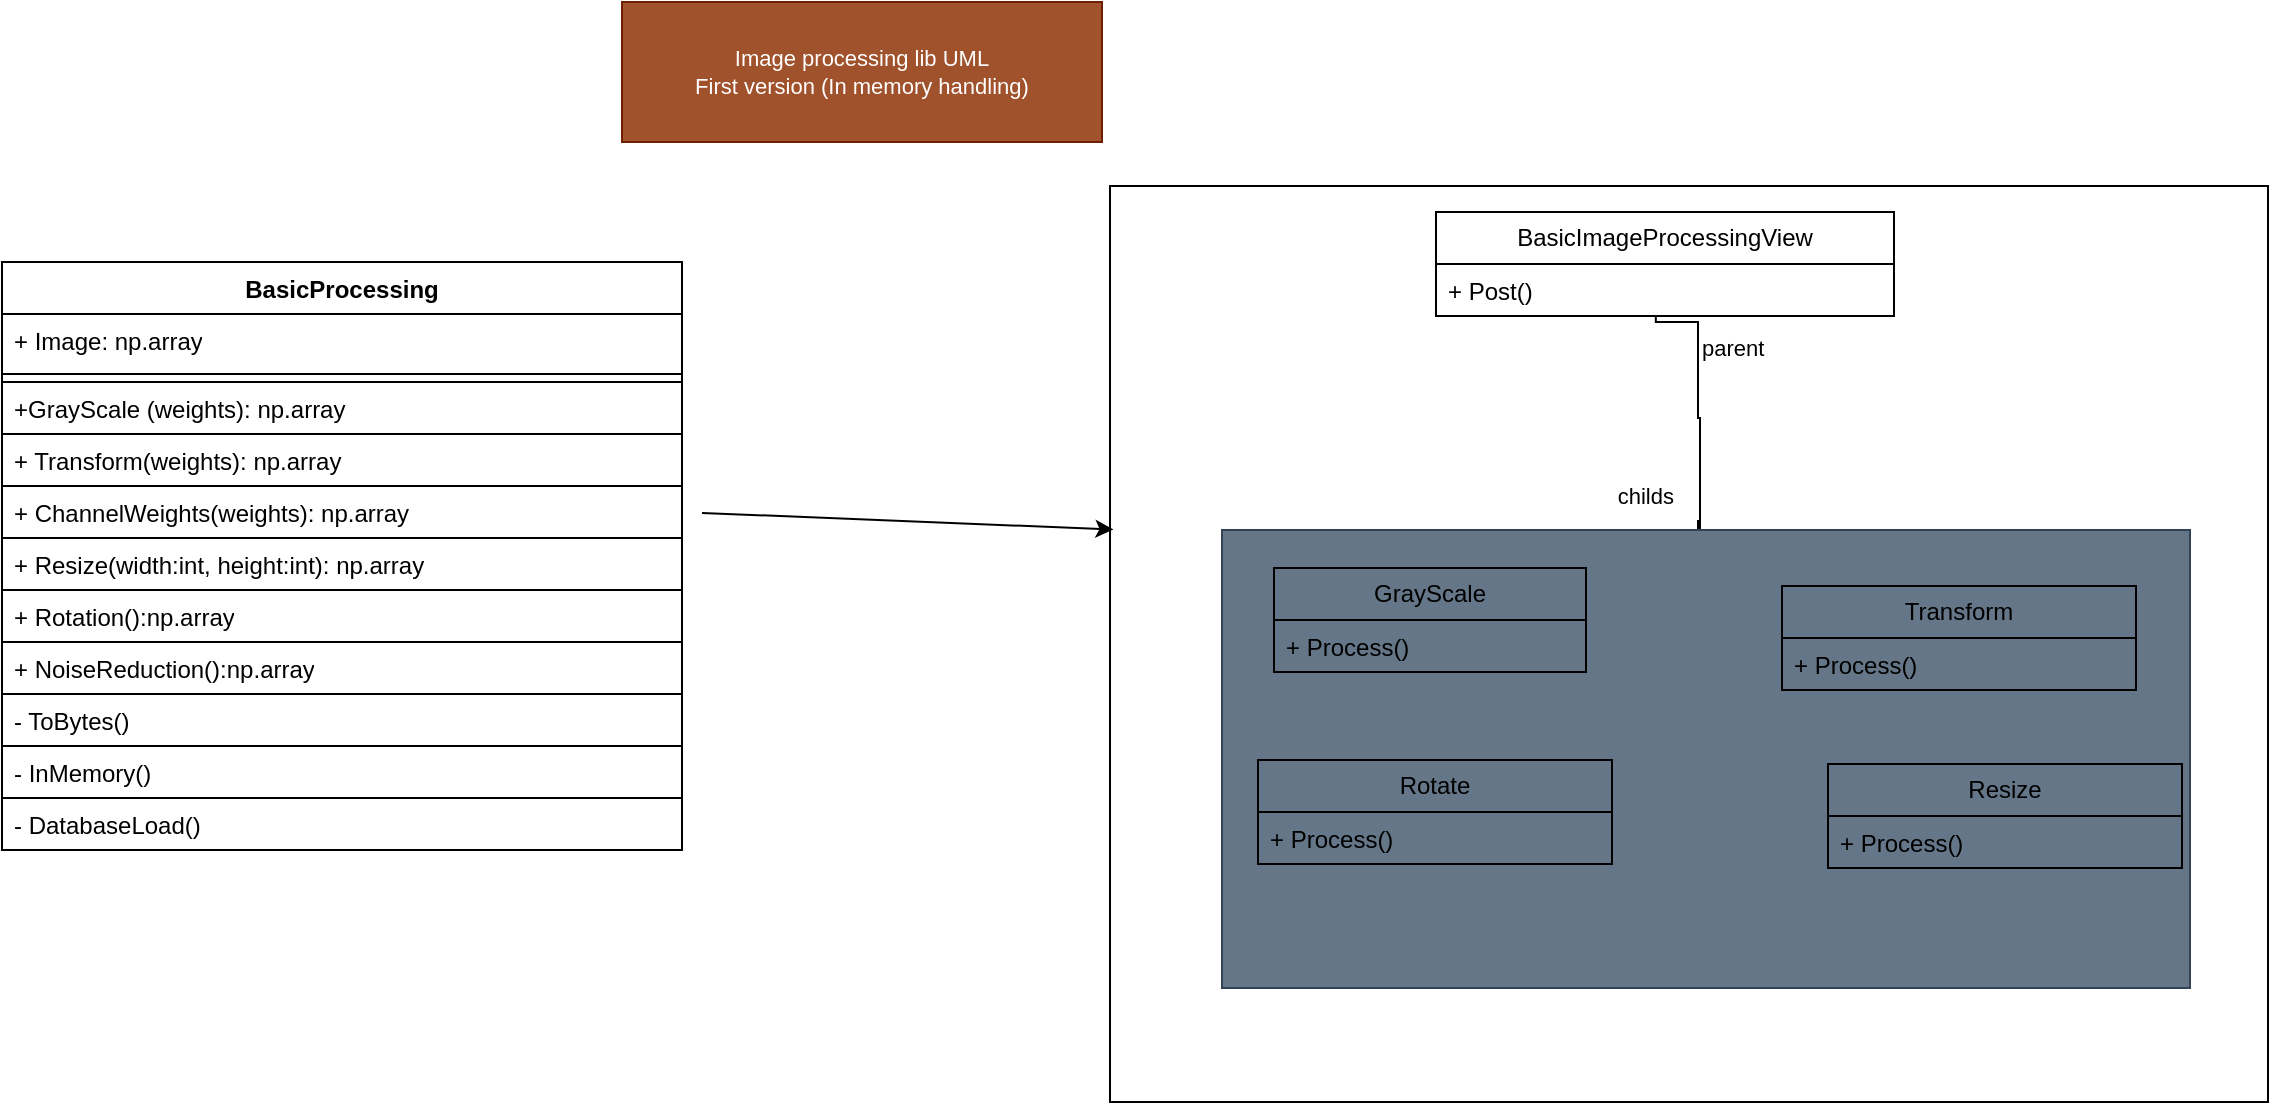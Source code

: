 <mxfile version="24.4.0" type="device">
  <diagram name="Página-1" id="WQyBck6JG1I462_eibv3">
    <mxGraphModel dx="1038" dy="455" grid="0" gridSize="10" guides="0" tooltips="1" connect="0" arrows="0" fold="1" page="0" pageScale="1" pageWidth="827" pageHeight="1169" math="0" shadow="0">
      <root>
        <mxCell id="0" />
        <mxCell id="1" parent="0" />
        <mxCell id="mmdrnXNL5yXvC1cwIayA-48" value="" style="rounded=0;whiteSpace=wrap;html=1;movable=0;resizable=0;rotatable=0;deletable=0;editable=0;locked=1;connectable=0;" vertex="1" parent="1">
          <mxGeometry x="324" y="112" width="579" height="458" as="geometry" />
        </mxCell>
        <mxCell id="mmdrnXNL5yXvC1cwIayA-1" value="&lt;span style=&quot;font-size: 11px;&quot;&gt;Image processing lib UML&lt;/span&gt;&lt;div style=&quot;font-size: 11px;&quot;&gt;&lt;span style=&quot;font-size: 11px;&quot;&gt;First version (In memory handling)&lt;/span&gt;&lt;/div&gt;" style="text;html=1;align=center;verticalAlign=middle;whiteSpace=wrap;rounded=0;fillColor=#a0522d;fontColor=#ffffff;strokeColor=#6D1F00;fontSize=11;" vertex="1" parent="1">
          <mxGeometry x="80" y="20" width="240" height="70" as="geometry" />
        </mxCell>
        <mxCell id="mmdrnXNL5yXvC1cwIayA-25" value="BasicProcessing" style="swimlane;fontStyle=1;align=center;verticalAlign=top;childLayout=stackLayout;horizontal=1;startSize=26;horizontalStack=0;resizeParent=1;resizeParentMax=0;resizeLast=0;collapsible=1;marginBottom=0;whiteSpace=wrap;html=1;" vertex="1" parent="1">
          <mxGeometry x="-230" y="150" width="340" height="294" as="geometry" />
        </mxCell>
        <mxCell id="mmdrnXNL5yXvC1cwIayA-26" value="+ Image: np.array" style="text;strokeColor=none;fillColor=none;align=left;verticalAlign=top;spacingLeft=4;spacingRight=4;overflow=hidden;rotatable=0;points=[[0,0.5],[1,0.5]];portConstraint=eastwest;whiteSpace=wrap;html=1;" vertex="1" parent="mmdrnXNL5yXvC1cwIayA-25">
          <mxGeometry y="26" width="340" height="26" as="geometry" />
        </mxCell>
        <mxCell id="mmdrnXNL5yXvC1cwIayA-27" value="" style="line;strokeWidth=1;fillColor=none;align=left;verticalAlign=middle;spacingTop=-1;spacingLeft=3;spacingRight=3;rotatable=0;labelPosition=right;points=[];portConstraint=eastwest;strokeColor=inherit;" vertex="1" parent="mmdrnXNL5yXvC1cwIayA-25">
          <mxGeometry y="52" width="340" height="8" as="geometry" />
        </mxCell>
        <mxCell id="mmdrnXNL5yXvC1cwIayA-28" value="+GrayScale (weights): np.array" style="text;strokeColor=default;fillColor=none;align=left;verticalAlign=top;spacingLeft=4;spacingRight=4;overflow=hidden;rotatable=0;points=[[0,0.5],[1,0.5]];portConstraint=eastwest;whiteSpace=wrap;html=1;" vertex="1" parent="mmdrnXNL5yXvC1cwIayA-25">
          <mxGeometry y="60" width="340" height="26" as="geometry" />
        </mxCell>
        <mxCell id="mmdrnXNL5yXvC1cwIayA-33" value="+ Transform(weights): np.array" style="text;strokeColor=default;fillColor=none;align=left;verticalAlign=top;spacingLeft=4;spacingRight=4;overflow=hidden;rotatable=0;points=[[0,0.5],[1,0.5]];portConstraint=eastwest;whiteSpace=wrap;html=1;" vertex="1" parent="mmdrnXNL5yXvC1cwIayA-25">
          <mxGeometry y="86" width="340" height="26" as="geometry" />
        </mxCell>
        <mxCell id="mmdrnXNL5yXvC1cwIayA-32" value="+ ChannelWeights(weights): np.array" style="text;strokeColor=default;fillColor=none;align=left;verticalAlign=top;spacingLeft=4;spacingRight=4;overflow=hidden;rotatable=0;points=[[0,0.5],[1,0.5]];portConstraint=eastwest;whiteSpace=wrap;html=1;" vertex="1" parent="mmdrnXNL5yXvC1cwIayA-25">
          <mxGeometry y="112" width="340" height="26" as="geometry" />
        </mxCell>
        <mxCell id="mmdrnXNL5yXvC1cwIayA-29" value="+ Resize(width:int, height:int): np.array" style="text;strokeColor=default;fillColor=none;align=left;verticalAlign=top;spacingLeft=4;spacingRight=4;overflow=hidden;rotatable=0;points=[[0,0.5],[1,0.5]];portConstraint=eastwest;whiteSpace=wrap;html=1;" vertex="1" parent="mmdrnXNL5yXvC1cwIayA-25">
          <mxGeometry y="138" width="340" height="26" as="geometry" />
        </mxCell>
        <mxCell id="mmdrnXNL5yXvC1cwIayA-31" value="+ Rotation():np.array" style="text;strokeColor=default;fillColor=none;align=left;verticalAlign=top;spacingLeft=4;spacingRight=4;overflow=hidden;rotatable=0;points=[[0,0.5],[1,0.5]];portConstraint=eastwest;whiteSpace=wrap;html=1;" vertex="1" parent="mmdrnXNL5yXvC1cwIayA-25">
          <mxGeometry y="164" width="340" height="26" as="geometry" />
        </mxCell>
        <mxCell id="mmdrnXNL5yXvC1cwIayA-30" value="+ NoiseReduction():np.array" style="text;strokeColor=default;fillColor=none;align=left;verticalAlign=top;spacingLeft=4;spacingRight=4;overflow=hidden;rotatable=0;points=[[0,0.5],[1,0.5]];portConstraint=eastwest;whiteSpace=wrap;html=1;" vertex="1" parent="mmdrnXNL5yXvC1cwIayA-25">
          <mxGeometry y="190" width="340" height="26" as="geometry" />
        </mxCell>
        <mxCell id="mmdrnXNL5yXvC1cwIayA-35" value="- ToBytes()" style="text;strokeColor=default;fillColor=none;align=left;verticalAlign=top;spacingLeft=4;spacingRight=4;overflow=hidden;rotatable=0;points=[[0,0.5],[1,0.5]];portConstraint=eastwest;whiteSpace=wrap;html=1;" vertex="1" parent="mmdrnXNL5yXvC1cwIayA-25">
          <mxGeometry y="216" width="340" height="26" as="geometry" />
        </mxCell>
        <mxCell id="mmdrnXNL5yXvC1cwIayA-36" value="- InMemory()" style="text;strokeColor=default;fillColor=none;align=left;verticalAlign=top;spacingLeft=4;spacingRight=4;overflow=hidden;rotatable=0;points=[[0,0.5],[1,0.5]];portConstraint=eastwest;whiteSpace=wrap;html=1;" vertex="1" parent="mmdrnXNL5yXvC1cwIayA-25">
          <mxGeometry y="242" width="340" height="26" as="geometry" />
        </mxCell>
        <mxCell id="mmdrnXNL5yXvC1cwIayA-37" value="- DatabaseLoad()" style="text;strokeColor=default;fillColor=none;align=left;verticalAlign=top;spacingLeft=4;spacingRight=4;overflow=hidden;rotatable=0;points=[[0,0.5],[1,0.5]];portConstraint=eastwest;whiteSpace=wrap;html=1;" vertex="1" parent="mmdrnXNL5yXvC1cwIayA-25">
          <mxGeometry y="268" width="340" height="26" as="geometry" />
        </mxCell>
        <mxCell id="mmdrnXNL5yXvC1cwIayA-39" value="" style="endArrow=classic;html=1;rounded=0;entryX=0.003;entryY=0.375;entryDx=0;entryDy=0;entryPerimeter=0;" edge="1" parent="1" target="mmdrnXNL5yXvC1cwIayA-48">
          <mxGeometry width="50" height="50" relative="1" as="geometry">
            <mxPoint x="120" y="275.44" as="sourcePoint" />
            <mxPoint x="350" y="275.44" as="targetPoint" />
          </mxGeometry>
        </mxCell>
        <mxCell id="mmdrnXNL5yXvC1cwIayA-40" value="BasicImageProcessingView" style="swimlane;fontStyle=0;childLayout=stackLayout;horizontal=1;startSize=26;fillColor=none;horizontalStack=0;resizeParent=1;resizeParentMax=0;resizeLast=0;collapsible=1;marginBottom=0;whiteSpace=wrap;html=1;" vertex="1" parent="1">
          <mxGeometry x="487" y="125" width="229" height="52" as="geometry" />
        </mxCell>
        <mxCell id="mmdrnXNL5yXvC1cwIayA-41" value="+ Post()" style="text;strokeColor=none;fillColor=none;align=left;verticalAlign=top;spacingLeft=4;spacingRight=4;overflow=hidden;rotatable=0;points=[[0,0.5],[1,0.5]];portConstraint=eastwest;whiteSpace=wrap;html=1;" vertex="1" parent="mmdrnXNL5yXvC1cwIayA-40">
          <mxGeometry y="26" width="229" height="26" as="geometry" />
        </mxCell>
        <mxCell id="mmdrnXNL5yXvC1cwIayA-60" value="" style="rounded=0;whiteSpace=wrap;html=1;fillColor=#647687;fontColor=#ffffff;strokeColor=#314354;" vertex="1" parent="1">
          <mxGeometry x="380" y="284" width="484" height="229" as="geometry" />
        </mxCell>
        <mxCell id="mmdrnXNL5yXvC1cwIayA-44" value="GrayScale" style="swimlane;fontStyle=0;childLayout=stackLayout;horizontal=1;startSize=26;fillColor=none;horizontalStack=0;resizeParent=1;resizeParentMax=0;resizeLast=0;collapsible=1;marginBottom=0;whiteSpace=wrap;html=1;" vertex="1" parent="1">
          <mxGeometry x="406" y="303" width="156" height="52" as="geometry" />
        </mxCell>
        <mxCell id="mmdrnXNL5yXvC1cwIayA-45" value="+ Process()" style="text;strokeColor=none;fillColor=none;align=left;verticalAlign=top;spacingLeft=4;spacingRight=4;overflow=hidden;rotatable=0;points=[[0,0.5],[1,0.5]];portConstraint=eastwest;whiteSpace=wrap;html=1;" vertex="1" parent="mmdrnXNL5yXvC1cwIayA-44">
          <mxGeometry y="26" width="156" height="26" as="geometry" />
        </mxCell>
        <mxCell id="mmdrnXNL5yXvC1cwIayA-46" value="Transform" style="swimlane;fontStyle=0;childLayout=stackLayout;horizontal=1;startSize=26;fillColor=none;horizontalStack=0;resizeParent=1;resizeParentMax=0;resizeLast=0;collapsible=1;marginBottom=0;whiteSpace=wrap;html=1;" vertex="1" parent="1">
          <mxGeometry x="660" y="312" width="177" height="52" as="geometry" />
        </mxCell>
        <mxCell id="mmdrnXNL5yXvC1cwIayA-47" value="+ Process()" style="text;strokeColor=none;fillColor=none;align=left;verticalAlign=top;spacingLeft=4;spacingRight=4;overflow=hidden;rotatable=0;points=[[0,0.5],[1,0.5]];portConstraint=eastwest;whiteSpace=wrap;html=1;" vertex="1" parent="mmdrnXNL5yXvC1cwIayA-46">
          <mxGeometry y="26" width="177" height="26" as="geometry" />
        </mxCell>
        <mxCell id="mmdrnXNL5yXvC1cwIayA-58" value="Rotate" style="swimlane;fontStyle=0;childLayout=stackLayout;horizontal=1;startSize=26;fillColor=none;horizontalStack=0;resizeParent=1;resizeParentMax=0;resizeLast=0;collapsible=1;marginBottom=0;whiteSpace=wrap;html=1;" vertex="1" parent="1">
          <mxGeometry x="398" y="399" width="177" height="52" as="geometry" />
        </mxCell>
        <mxCell id="mmdrnXNL5yXvC1cwIayA-59" value="+ Process()" style="text;strokeColor=none;fillColor=none;align=left;verticalAlign=top;spacingLeft=4;spacingRight=4;overflow=hidden;rotatable=0;points=[[0,0.5],[1,0.5]];portConstraint=eastwest;whiteSpace=wrap;html=1;" vertex="1" parent="mmdrnXNL5yXvC1cwIayA-58">
          <mxGeometry y="26" width="177" height="26" as="geometry" />
        </mxCell>
        <mxCell id="mmdrnXNL5yXvC1cwIayA-61" value="" style="endArrow=none;html=1;edgeStyle=orthogonalEdgeStyle;rounded=0;exitX=0.48;exitY=1;exitDx=0;exitDy=0;exitPerimeter=0;" edge="1" parent="1" source="mmdrnXNL5yXvC1cwIayA-41">
          <mxGeometry relative="1" as="geometry">
            <mxPoint x="569" y="215" as="sourcePoint" />
            <mxPoint x="618" y="279" as="targetPoint" />
            <Array as="points">
              <mxPoint x="597" y="180" />
              <mxPoint x="618" y="180" />
              <mxPoint x="618" y="228" />
              <mxPoint x="619" y="228" />
              <mxPoint x="619" y="283" />
              <mxPoint x="618" y="283" />
            </Array>
          </mxGeometry>
        </mxCell>
        <mxCell id="mmdrnXNL5yXvC1cwIayA-62" value="parent" style="edgeLabel;resizable=0;html=1;align=left;verticalAlign=bottom;" connectable="0" vertex="1" parent="mmdrnXNL5yXvC1cwIayA-61">
          <mxGeometry x="-1" relative="1" as="geometry">
            <mxPoint x="21" y="24" as="offset" />
          </mxGeometry>
        </mxCell>
        <mxCell id="mmdrnXNL5yXvC1cwIayA-63" value="childs" style="edgeLabel;resizable=0;html=1;align=right;verticalAlign=bottom;" connectable="0" vertex="1" parent="mmdrnXNL5yXvC1cwIayA-61">
          <mxGeometry x="1" relative="1" as="geometry">
            <mxPoint x="-12" y="-4" as="offset" />
          </mxGeometry>
        </mxCell>
        <mxCell id="mmdrnXNL5yXvC1cwIayA-64" value="Resize" style="swimlane;fontStyle=0;childLayout=stackLayout;horizontal=1;startSize=26;fillColor=none;horizontalStack=0;resizeParent=1;resizeParentMax=0;resizeLast=0;collapsible=1;marginBottom=0;whiteSpace=wrap;html=1;" vertex="1" parent="1">
          <mxGeometry x="683" y="401" width="177" height="52" as="geometry" />
        </mxCell>
        <mxCell id="mmdrnXNL5yXvC1cwIayA-65" value="+ Process()" style="text;strokeColor=none;fillColor=none;align=left;verticalAlign=top;spacingLeft=4;spacingRight=4;overflow=hidden;rotatable=0;points=[[0,0.5],[1,0.5]];portConstraint=eastwest;whiteSpace=wrap;html=1;" vertex="1" parent="mmdrnXNL5yXvC1cwIayA-64">
          <mxGeometry y="26" width="177" height="26" as="geometry" />
        </mxCell>
      </root>
    </mxGraphModel>
  </diagram>
</mxfile>
